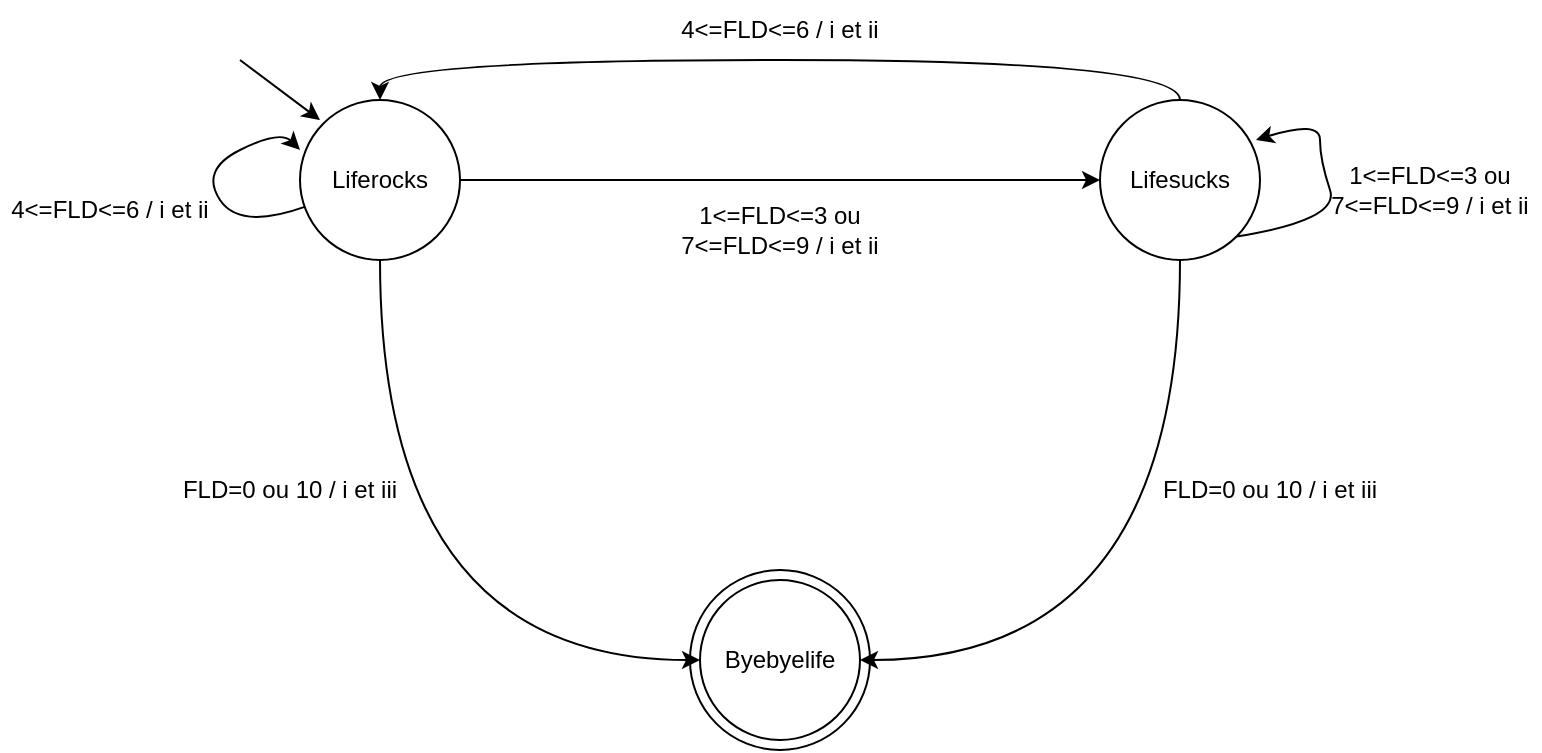 <mxfile version="17.5.0" type="device"><diagram id="Egc18isWMBLxv6qQsZ2k" name="Page-1"><mxGraphModel dx="1350" dy="793" grid="1" gridSize="10" guides="1" tooltips="1" connect="1" arrows="1" fold="1" page="1" pageScale="1" pageWidth="827" pageHeight="1169" math="0" shadow="0"><root><mxCell id="0"/><mxCell id="1" parent="0"/><mxCell id="OjcKgdojgYnsycNksiC8-15" value="" style="ellipse;whiteSpace=wrap;html=1;aspect=fixed;" vertex="1" parent="1"><mxGeometry x="355" y="395" width="90" height="90" as="geometry"/></mxCell><mxCell id="OjcKgdojgYnsycNksiC8-7" style="edgeStyle=orthogonalEdgeStyle;curved=1;rounded=0;orthogonalLoop=1;jettySize=auto;html=1;entryX=0;entryY=0.5;entryDx=0;entryDy=0;exitX=0.5;exitY=1;exitDx=0;exitDy=0;" edge="1" parent="1" source="OjcKgdojgYnsycNksiC8-1" target="OjcKgdojgYnsycNksiC8-3"><mxGeometry relative="1" as="geometry"/></mxCell><mxCell id="OjcKgdojgYnsycNksiC8-9" style="edgeStyle=orthogonalEdgeStyle;curved=1;rounded=0;orthogonalLoop=1;jettySize=auto;html=1;entryX=0;entryY=0.5;entryDx=0;entryDy=0;" edge="1" parent="1" source="OjcKgdojgYnsycNksiC8-1" target="OjcKgdojgYnsycNksiC8-2"><mxGeometry relative="1" as="geometry"/></mxCell><mxCell id="OjcKgdojgYnsycNksiC8-1" value="Liferocks" style="ellipse;whiteSpace=wrap;html=1;aspect=fixed;" vertex="1" parent="1"><mxGeometry x="160" y="160" width="80" height="80" as="geometry"/></mxCell><mxCell id="OjcKgdojgYnsycNksiC8-8" style="edgeStyle=orthogonalEdgeStyle;curved=1;rounded=0;orthogonalLoop=1;jettySize=auto;html=1;entryX=1;entryY=0.5;entryDx=0;entryDy=0;exitX=0.5;exitY=1;exitDx=0;exitDy=0;" edge="1" parent="1" source="OjcKgdojgYnsycNksiC8-2" target="OjcKgdojgYnsycNksiC8-3"><mxGeometry relative="1" as="geometry"/></mxCell><mxCell id="OjcKgdojgYnsycNksiC8-10" style="edgeStyle=orthogonalEdgeStyle;curved=1;rounded=0;orthogonalLoop=1;jettySize=auto;html=1;entryX=0.5;entryY=0;entryDx=0;entryDy=0;exitX=0.5;exitY=0;exitDx=0;exitDy=0;" edge="1" parent="1" source="OjcKgdojgYnsycNksiC8-2" target="OjcKgdojgYnsycNksiC8-1"><mxGeometry relative="1" as="geometry"/></mxCell><mxCell id="OjcKgdojgYnsycNksiC8-2" value="Lifesucks" style="ellipse;whiteSpace=wrap;html=1;aspect=fixed;" vertex="1" parent="1"><mxGeometry x="560" y="160" width="80" height="80" as="geometry"/></mxCell><mxCell id="OjcKgdojgYnsycNksiC8-3" value="Byebyelife" style="ellipse;whiteSpace=wrap;html=1;aspect=fixed;" vertex="1" parent="1"><mxGeometry x="360" y="400" width="80" height="80" as="geometry"/></mxCell><mxCell id="OjcKgdojgYnsycNksiC8-12" value="" style="curved=1;endArrow=classic;html=1;rounded=0;entryX=0.975;entryY=0.25;entryDx=0;entryDy=0;entryPerimeter=0;exitX=1;exitY=1;exitDx=0;exitDy=0;" edge="1" parent="1" source="OjcKgdojgYnsycNksiC8-2" target="OjcKgdojgYnsycNksiC8-2"><mxGeometry width="50" height="50" relative="1" as="geometry"><mxPoint x="630" y="220" as="sourcePoint"/><mxPoint x="640" y="180" as="targetPoint"/><Array as="points"><mxPoint x="680" y="220"/><mxPoint x="670" y="190"/><mxPoint x="670" y="170"/></Array></mxGeometry></mxCell><mxCell id="OjcKgdojgYnsycNksiC8-13" value="" style="curved=1;endArrow=classic;html=1;rounded=0;" edge="1" parent="1" source="OjcKgdojgYnsycNksiC8-1"><mxGeometry width="50" height="50" relative="1" as="geometry"><mxPoint x="150" y="225" as="sourcePoint"/><mxPoint x="160" y="185" as="targetPoint"/><Array as="points"><mxPoint x="130" y="225"/><mxPoint x="110" y="195"/><mxPoint x="150" y="175"/></Array></mxGeometry></mxCell><mxCell id="OjcKgdojgYnsycNksiC8-14" value="" style="endArrow=classic;html=1;rounded=0;curved=1;" edge="1" parent="1"><mxGeometry width="50" height="50" relative="1" as="geometry"><mxPoint x="130" y="140" as="sourcePoint"/><mxPoint x="170" y="170" as="targetPoint"/></mxGeometry></mxCell><mxCell id="OjcKgdojgYnsycNksiC8-16" value="4&amp;lt;=FLD&amp;lt;=6 / i et ii" style="text;html=1;strokeColor=none;fillColor=none;align=center;verticalAlign=middle;whiteSpace=wrap;rounded=0;" vertex="1" parent="1"><mxGeometry x="345" y="110" width="110" height="30" as="geometry"/></mxCell><mxCell id="OjcKgdojgYnsycNksiC8-20" value="FLD=0 ou 10 / i et iii" style="text;html=1;strokeColor=none;fillColor=none;align=center;verticalAlign=middle;whiteSpace=wrap;rounded=0;" vertex="1" parent="1"><mxGeometry x="590" y="340" width="110" height="30" as="geometry"/></mxCell><mxCell id="OjcKgdojgYnsycNksiC8-21" value="FLD=0 ou 10 / i et iii" style="text;html=1;strokeColor=none;fillColor=none;align=center;verticalAlign=middle;whiteSpace=wrap;rounded=0;" vertex="1" parent="1"><mxGeometry x="100" y="340" width="110" height="30" as="geometry"/></mxCell><mxCell id="OjcKgdojgYnsycNksiC8-22" value="1&amp;lt;=FLD&amp;lt;=3 ou 7&amp;lt;=FLD&amp;lt;=9 / i et ii" style="text;html=1;strokeColor=none;fillColor=none;align=center;verticalAlign=middle;whiteSpace=wrap;rounded=0;" vertex="1" parent="1"><mxGeometry x="345" y="210" width="110" height="30" as="geometry"/></mxCell><mxCell id="OjcKgdojgYnsycNksiC8-23" value="4&amp;lt;=FLD&amp;lt;=6 / i et ii" style="text;html=1;strokeColor=none;fillColor=none;align=center;verticalAlign=middle;whiteSpace=wrap;rounded=0;" vertex="1" parent="1"><mxGeometry x="10" y="200" width="110" height="30" as="geometry"/></mxCell><mxCell id="OjcKgdojgYnsycNksiC8-24" value="1&amp;lt;=FLD&amp;lt;=3 ou 7&amp;lt;=FLD&amp;lt;=9 / i et ii" style="text;html=1;strokeColor=none;fillColor=none;align=center;verticalAlign=middle;whiteSpace=wrap;rounded=0;" vertex="1" parent="1"><mxGeometry x="670" y="190" width="110" height="30" as="geometry"/></mxCell></root></mxGraphModel></diagram></mxfile>